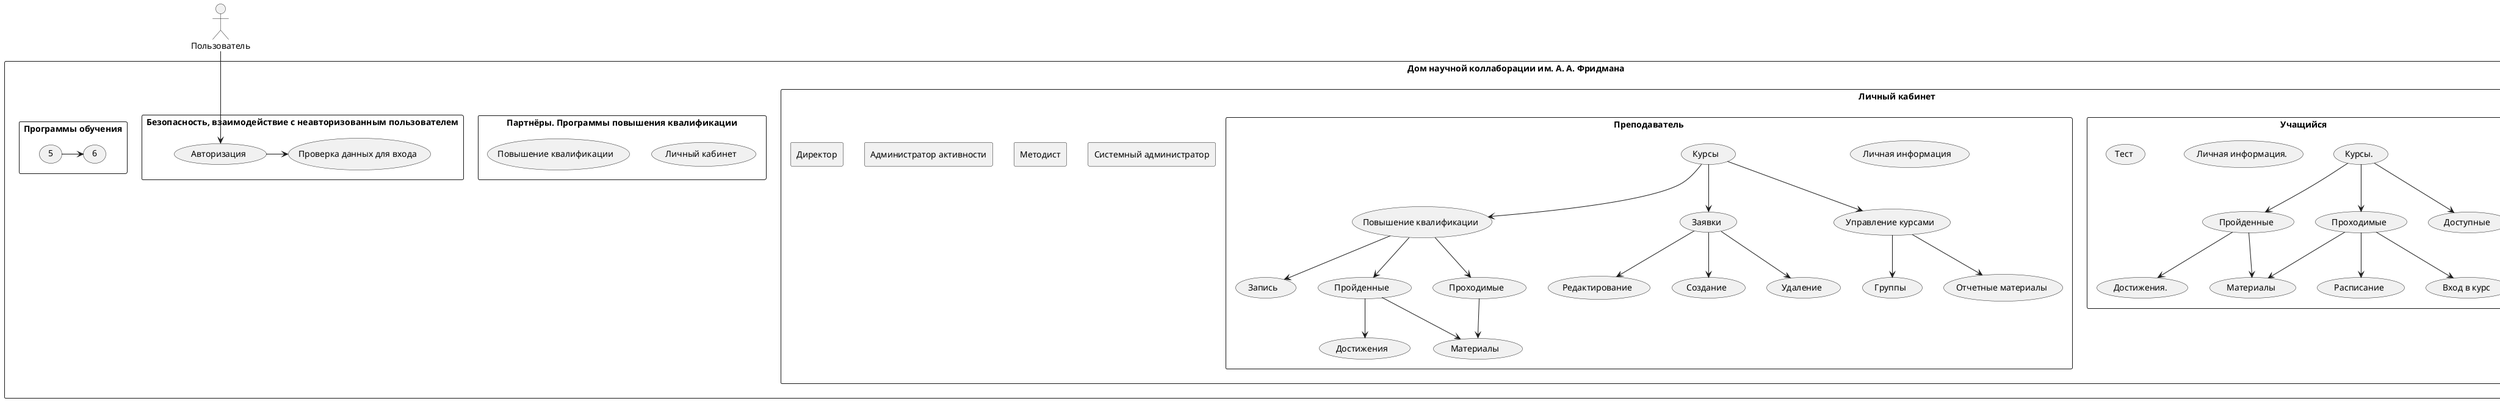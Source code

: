 @startuml
:Пользователь: as user
rectangle "Дом научной коллаборации им. А. А. Фридмана"{
    rectangle "Личный кабинет"{
        rectangle "Родитель"{
            (Курсы)
            (Личная информация)
            (Ребенок)
            (Курсы)-->(Список курсов)
            (Список курсов)-->(Запись на курс)
            (Ребенок)-->(Пройденные курсы)
            (Ребенок)-->(Проходимые курсы)
            (Пройденные курсы)-->(Достижения)
            (Проходимые курсы)-->(Посещаемость)
            (Проходимые курсы)-->(Успеваемость)
        }
        rectangle "Учащийся"{
            (Курсы.)
            (Личная информация.)
            (Тест)
            (Курсы.)-->(Пройденные)
            (Курсы.)-->(Проходимые)
            (Курсы.)-->(Доступные)
            (Пройденные)-->(Достижения.)
            (Пройденные)-->(Материалы)
            (Проходимые)-->(Материалы)
            (Проходимые)-->(Расписание)
            (Проходимые)-->(Вход в курс)
        }
        rectangle "Преподаватель"{
            (Личная информация )
            (Курсы )-->(Повышение квалификации)
            (Курсы )-->(Заявки)
            (Курсы )-->(Управление курсами)
            (Управление курсами)-->(Группы)
            (Управление курсами)-->(Отчетные материалы)
            (Заявки)-->(Создание)
            (Заявки)-->(Удаление)
            (Заявки)-->(Редактирование)
            (Повышение квалификации)-->(Пройденные )
            (Повышение квалификации)-->(Проходимые )
            (Повышение квалификации)-->(Запись )
            (Проходимые )-->(Материалы )
            (Пройденные )-->(Материалы )
            (Пройденные )-->(Достижения )
        }
        rectangle "Системный администратор"{
        }
        rectangle "Методист"{
        }
        rectangle "Администратор активности"{
        }
        rectangle "Директор"{
        }
    }
    rectangle "Партнёры. Программы повышения квалификации"{
        (Личный кабинет )
        (Повышение квалификации )
    }
    rectangle "Безопасность, взаимодействие с неавторизованным пользователем"{
        user-->(Авторизация)
        (Авторизация)->(Проверка данных для входа)
    }
    rectangle "Программы обучения"{
        (5)->(6)
    }
}
@enduml
